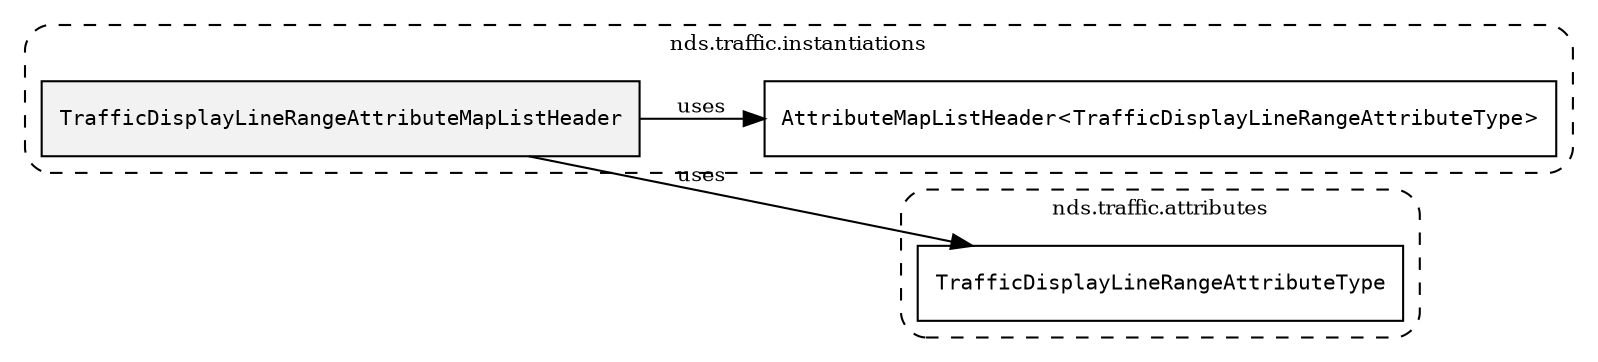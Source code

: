 /**
 * This dot file creates symbol collaboration diagram for TrafficDisplayLineRangeAttributeMapListHeader.
 */
digraph ZSERIO
{
    node [shape=box, fontsize=10];
    rankdir="LR";
    fontsize=10;
    tooltip="TrafficDisplayLineRangeAttributeMapListHeader collaboration diagram";

    subgraph "cluster_nds.traffic.instantiations"
    {
        style="dashed, rounded";
        label="nds.traffic.instantiations";
        tooltip="Package nds.traffic.instantiations";
        href="../../../content/packages/nds.traffic.instantiations.html#Package-nds-traffic-instantiations";
        target="_parent";

        "TrafficDisplayLineRangeAttributeMapListHeader" [style="filled", fillcolor="#0000000D", target="_parent", label=<<font face="monospace"><table align="center" border="0" cellspacing="0" cellpadding="0"><tr><td href="../../../content/packages/nds.traffic.instantiations.html#InstantiateType-TrafficDisplayLineRangeAttributeMapListHeader" title="InstantiateType defined in nds.traffic.instantiations">TrafficDisplayLineRangeAttributeMapListHeader</td></tr></table></font>>];
        "AttributeMapListHeader&lt;TrafficDisplayLineRangeAttributeType&gt;" [target="_parent", label=<<font face="monospace"><table align="center" border="0" cellspacing="0" cellpadding="0"><tr><td href="../../../content/packages/nds.core.attributemap.html#Structure-AttributeMapListHeader" title="Structure defined in nds.core.attributemap">AttributeMapListHeader</td><td>&lt;</td><td><table align="center" border="0" cellspacing="0" cellpadding="0"><tr><td href="../../../content/packages/nds.traffic.attributes.html#Enum-TrafficDisplayLineRangeAttributeType" title="Enum defined in nds.traffic.attributes">TrafficDisplayLineRangeAttributeType</td></tr></table></td><td>&gt;</td></tr></table></font>>];
    }

    subgraph "cluster_nds.traffic.attributes"
    {
        style="dashed, rounded";
        label="nds.traffic.attributes";
        tooltip="Package nds.traffic.attributes";
        href="../../../content/packages/nds.traffic.attributes.html#Package-nds-traffic-attributes";
        target="_parent";

        "TrafficDisplayLineRangeAttributeType" [target="_parent", label=<<font face="monospace"><table align="center" border="0" cellspacing="0" cellpadding="0"><tr><td href="../../../content/packages/nds.traffic.attributes.html#Enum-TrafficDisplayLineRangeAttributeType" title="Enum defined in nds.traffic.attributes">TrafficDisplayLineRangeAttributeType</td></tr></table></font>>];
    }

    "TrafficDisplayLineRangeAttributeMapListHeader" -> "AttributeMapListHeader&lt;TrafficDisplayLineRangeAttributeType&gt;" [label="uses", fontsize=10];
    "TrafficDisplayLineRangeAttributeMapListHeader" -> "TrafficDisplayLineRangeAttributeType" [label="uses", fontsize=10];
}
